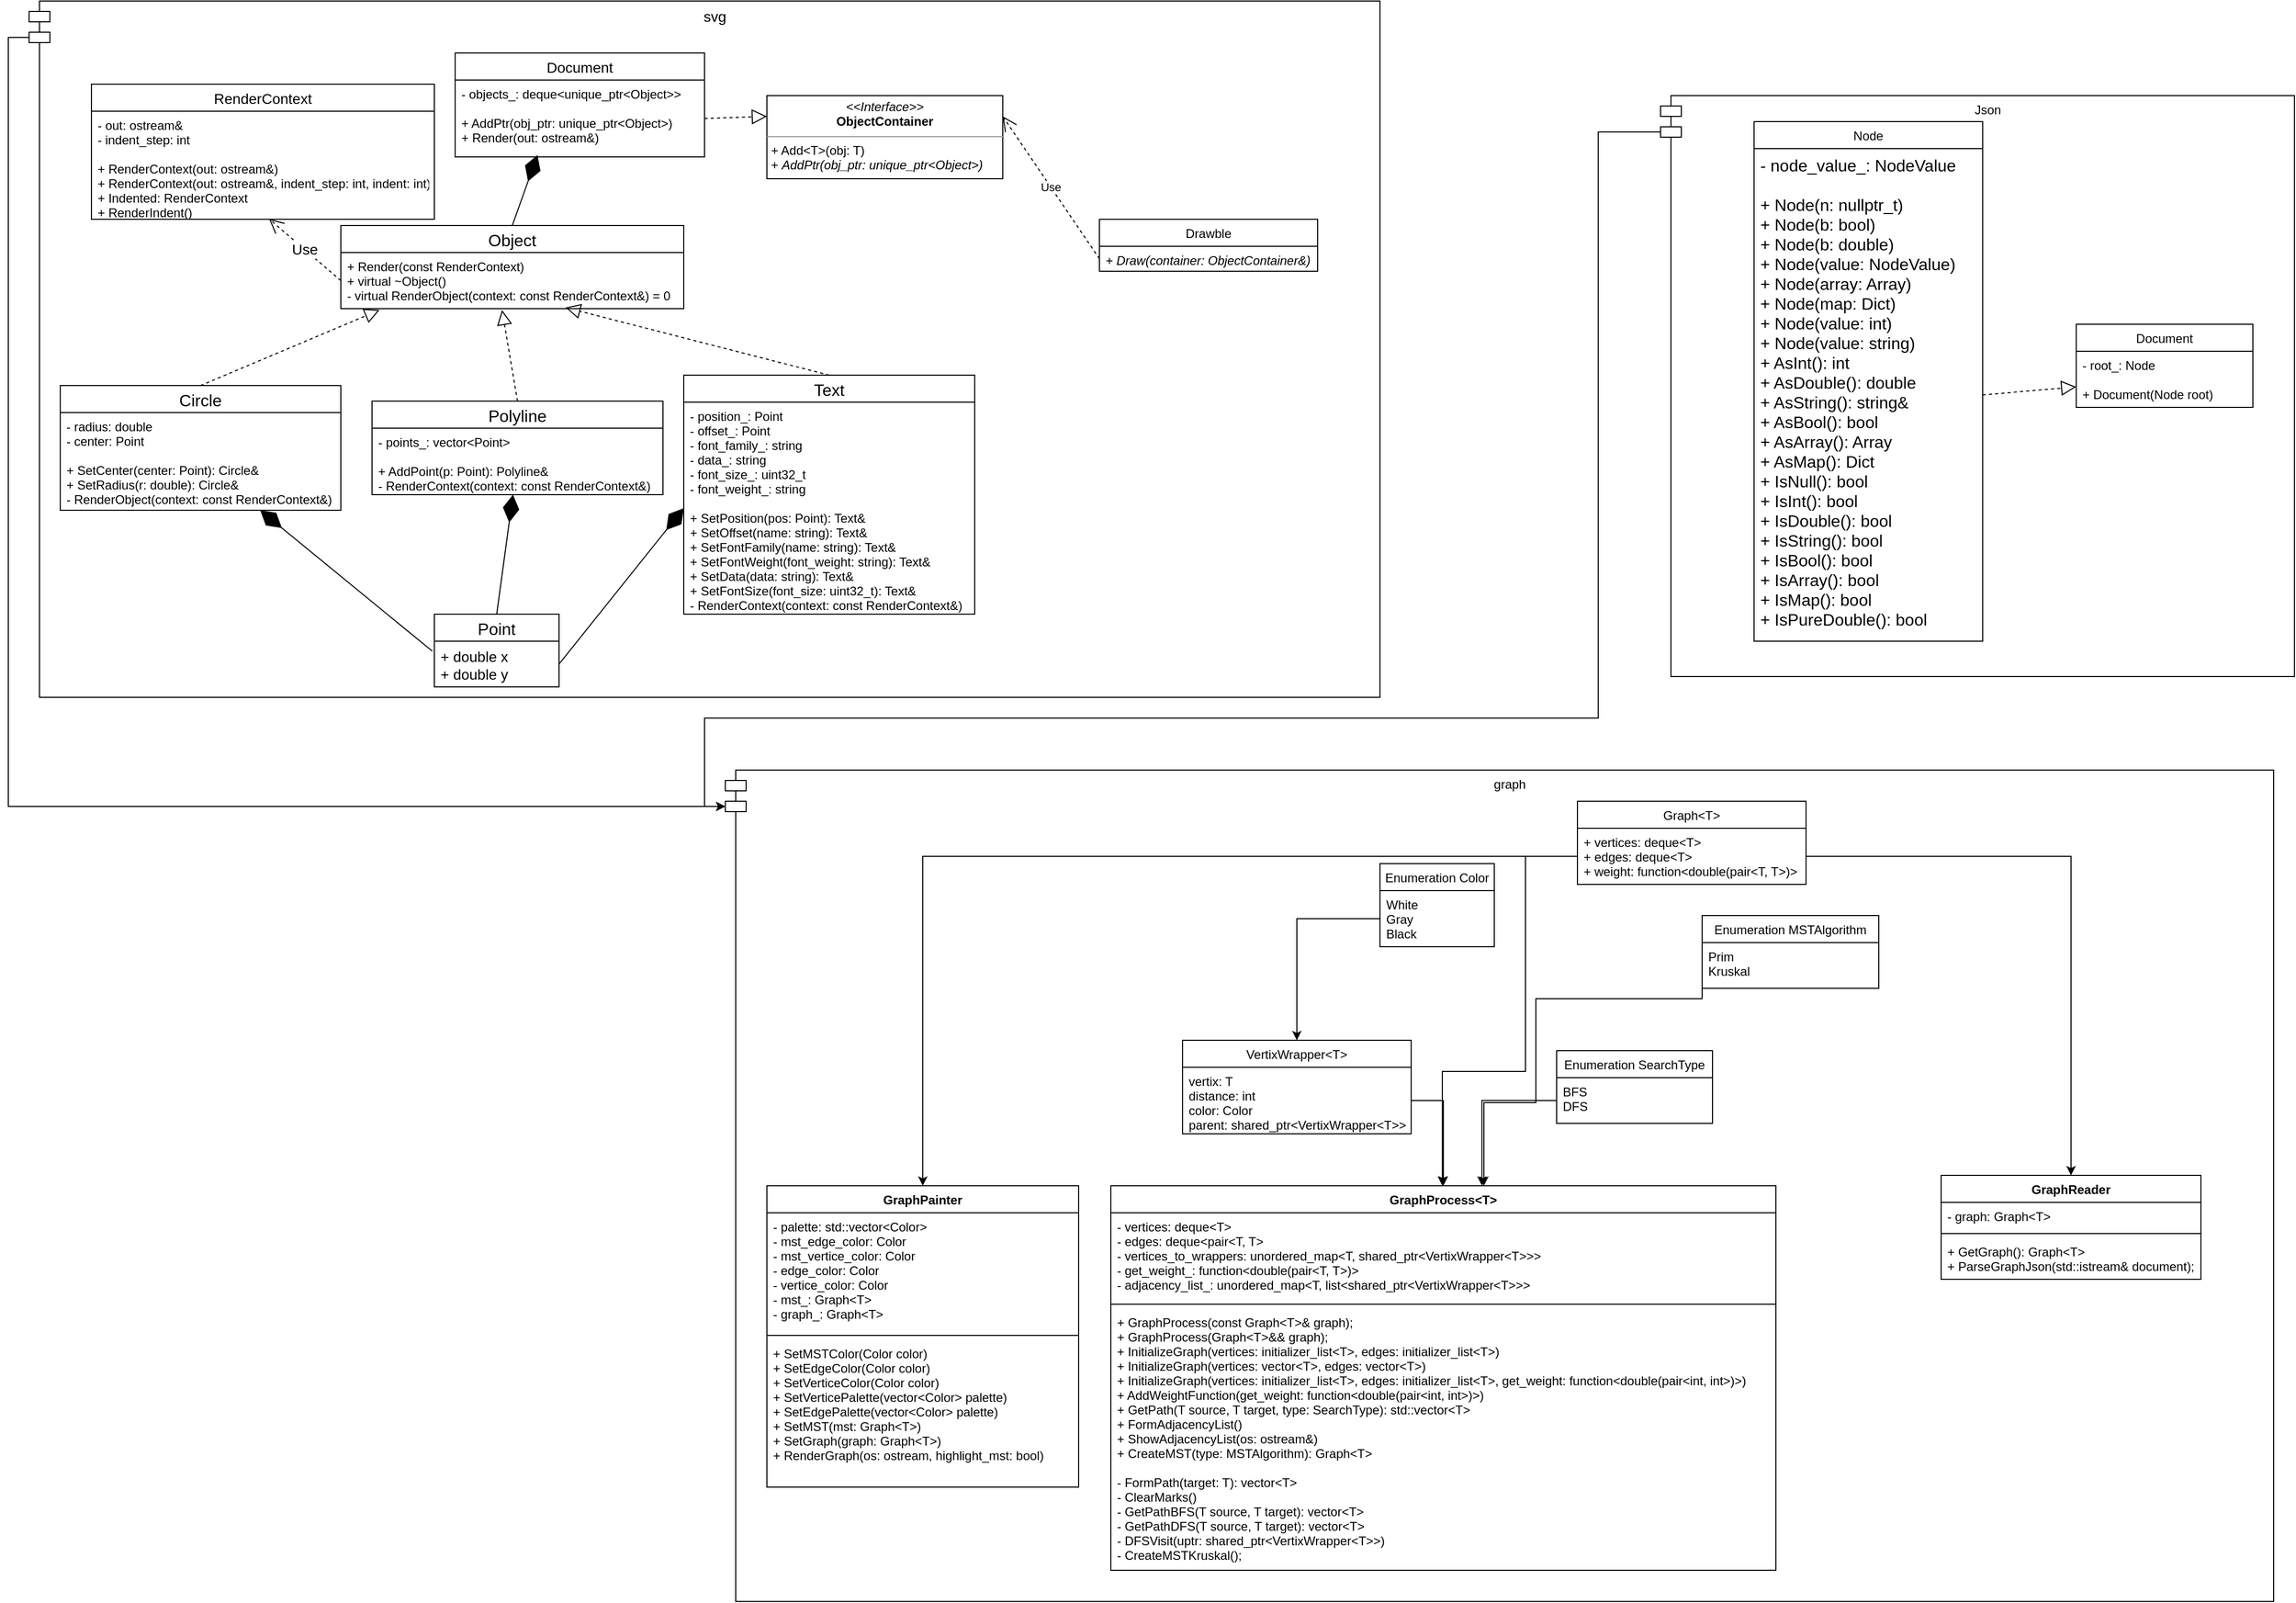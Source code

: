 <mxfile version="17.2.4" type="device"><diagram id="4zEJrhQf_UYVvPm8Ceew" name="Страница 1"><mxGraphModel dx="3592" dy="3122" grid="1" gridSize="10" guides="1" tooltips="1" connect="1" arrows="1" fold="1" page="1" pageScale="1" pageWidth="827" pageHeight="1169" math="0" shadow="0"><root><mxCell id="0"/><mxCell id="1" parent="0"/><mxCell id="I3HtrOk-bs0AEKZX3g2P-55" value="graph" style="shape=module;align=left;spacingLeft=20;align=center;verticalAlign=top;" vertex="1" parent="1"><mxGeometry x="-40" y="-40" width="1490" height="800" as="geometry"/></mxCell><mxCell id="I3HtrOk-bs0AEKZX3g2P-57" style="edgeStyle=orthogonalEdgeStyle;rounded=0;orthogonalLoop=1;jettySize=auto;html=1;exitX=0;exitY=0;exitDx=0;exitDy=35;exitPerimeter=0;entryX=0;entryY=0;entryDx=0;entryDy=35;entryPerimeter=0;" edge="1" parent="1" source="I3HtrOk-bs0AEKZX3g2P-54" target="I3HtrOk-bs0AEKZX3g2P-55"><mxGeometry relative="1" as="geometry"><Array as="points"><mxPoint x="800" y="-654"/><mxPoint x="800" y="-90"/><mxPoint x="-60" y="-90"/><mxPoint x="-60" y="-5"/></Array></mxGeometry></mxCell><mxCell id="I3HtrOk-bs0AEKZX3g2P-54" value="Json" style="shape=module;align=left;spacingLeft=20;align=center;verticalAlign=top;" vertex="1" parent="1"><mxGeometry x="860" y="-689" width="610" height="559" as="geometry"/></mxCell><mxCell id="Vw9byOR2di-Bn__kXba8-1" value="GraphProcess&lt;T&gt;" style="swimlane;fontStyle=1;align=center;verticalAlign=top;childLayout=stackLayout;horizontal=1;startSize=26;horizontalStack=0;resizeParent=1;resizeParentMax=0;resizeLast=0;collapsible=1;marginBottom=0;" parent="1" vertex="1"><mxGeometry x="331" y="360" width="640" height="370" as="geometry"/></mxCell><mxCell id="Vw9byOR2di-Bn__kXba8-2" value="- vertices: deque&lt;T&gt;&#10;- edges: deque&lt;pair&lt;T, T&gt;&#10;- vertices_to_wrappers: unordered_map&lt;T, shared_ptr&lt;VertixWrapper&lt;T&gt;&gt;&gt; &#10;- get_weight_: function&lt;double(pair&lt;T, T&gt;)&gt;&#10;- adjacency_list_: unordered_map&lt;T, list&lt;shared_ptr&lt;VertixWrapper&lt;T&gt;&gt;&gt;" style="text;strokeColor=none;fillColor=none;align=left;verticalAlign=top;spacingLeft=4;spacingRight=4;overflow=hidden;rotatable=0;points=[[0,0.5],[1,0.5]];portConstraint=eastwest;" parent="Vw9byOR2di-Bn__kXba8-1" vertex="1"><mxGeometry y="26" width="640" height="84" as="geometry"/></mxCell><mxCell id="Vw9byOR2di-Bn__kXba8-3" value="" style="line;strokeWidth=1;fillColor=none;align=left;verticalAlign=middle;spacingTop=-1;spacingLeft=3;spacingRight=3;rotatable=0;labelPosition=right;points=[];portConstraint=eastwest;" parent="Vw9byOR2di-Bn__kXba8-1" vertex="1"><mxGeometry y="110" width="640" height="8" as="geometry"/></mxCell><mxCell id="Vw9byOR2di-Bn__kXba8-4" value="+ GraphProcess(const Graph&lt;T&gt;&amp; graph);&#10;+ GraphProcess(Graph&lt;T&gt;&amp;&amp; graph);&#10;+ InitializeGraph(vertices: initializer_list&lt;T&gt;, edges: initializer_list&lt;T&gt;)&#10;+ InitializeGraph(vertices: vector&lt;T&gt;, edges: vector&lt;T&gt;)&#10;+ InitializeGraph(vertices: initializer_list&lt;T&gt;, edges: initializer_list&lt;T&gt;, get_weight: function&lt;double(pair&lt;int, int&gt;)&gt;)&#10;+ AddWeightFunction(get_weight: function&lt;double(pair&lt;int, int&gt;)&gt;)&#10;+ GetPath(T source, T target, type: SearchType): std::vector&lt;T&gt;&#10;+ FormAdjacencyList()&#10;+ ShowAdjacencyList(os: ostream&amp;)&#10;+ CreateMST(type: MSTAlgorithm): Graph&lt;T&gt;&#10;&#10;- FormPath(target: T): vector&lt;T&gt;&#10;- ClearMarks()&#10;- GetPathBFS(T source, T target): vector&lt;T&gt;&#10;- GetPathDFS(T source, T target): vector&lt;T&gt;&#10;- DFSVisit(uptr: shared_ptr&lt;VertixWrapper&lt;T&gt;&gt;)&#10;- CreateMSTKruskal();" style="text;strokeColor=none;fillColor=none;align=left;verticalAlign=top;spacingLeft=4;spacingRight=4;overflow=hidden;rotatable=0;points=[[0,0.5],[1,0.5]];portConstraint=eastwest;" parent="Vw9byOR2di-Bn__kXba8-1" vertex="1"><mxGeometry y="118" width="640" height="252" as="geometry"/></mxCell><mxCell id="Vw9byOR2di-Bn__kXba8-5" value="VertixWrapper&lt;T&gt;" style="swimlane;fontStyle=0;childLayout=stackLayout;horizontal=1;startSize=26;fillColor=none;horizontalStack=0;resizeParent=1;resizeParentMax=0;resizeLast=0;collapsible=1;marginBottom=0;" parent="1" vertex="1"><mxGeometry x="400" y="220" width="220" height="90" as="geometry"/></mxCell><mxCell id="Vw9byOR2di-Bn__kXba8-8" value="vertix: T&#10;distance: int&#10;color: Color&#10;parent: shared_ptr&lt;VertixWrapper&lt;T&gt;&gt;" style="text;strokeColor=none;fillColor=none;align=left;verticalAlign=top;spacingLeft=4;spacingRight=4;overflow=hidden;rotatable=0;points=[[0,0.5],[1,0.5]];portConstraint=eastwest;" parent="Vw9byOR2di-Bn__kXba8-5" vertex="1"><mxGeometry y="26" width="220" height="64" as="geometry"/></mxCell><mxCell id="Vw9byOR2di-Bn__kXba8-9" value="Enumeration Color" style="swimlane;fontStyle=0;childLayout=stackLayout;horizontal=1;startSize=26;fillColor=none;horizontalStack=0;resizeParent=1;resizeParentMax=0;resizeLast=0;collapsible=1;marginBottom=0;" parent="1" vertex="1"><mxGeometry x="590" y="50" width="110" height="80" as="geometry"/></mxCell><mxCell id="Vw9byOR2di-Bn__kXba8-10" value="White&#10;Gray&#10;Black&#10;" style="text;strokeColor=none;fillColor=none;align=left;verticalAlign=top;spacingLeft=4;spacingRight=4;overflow=hidden;rotatable=0;points=[[0,0.5],[1,0.5]];portConstraint=eastwest;" parent="Vw9byOR2di-Bn__kXba8-9" vertex="1"><mxGeometry y="26" width="110" height="54" as="geometry"/></mxCell><mxCell id="Vw9byOR2di-Bn__kXba8-13" style="edgeStyle=orthogonalEdgeStyle;rounded=0;orthogonalLoop=1;jettySize=auto;html=1;exitX=0;exitY=0.5;exitDx=0;exitDy=0;" parent="1" source="Vw9byOR2di-Bn__kXba8-10" target="Vw9byOR2di-Bn__kXba8-5" edge="1"><mxGeometry relative="1" as="geometry"/></mxCell><mxCell id="Vw9byOR2di-Bn__kXba8-14" style="edgeStyle=orthogonalEdgeStyle;rounded=0;orthogonalLoop=1;jettySize=auto;html=1;exitX=1;exitY=0.5;exitDx=0;exitDy=0;" parent="1" source="Vw9byOR2di-Bn__kXba8-8" target="Vw9byOR2di-Bn__kXba8-1" edge="1"><mxGeometry relative="1" as="geometry"/></mxCell><mxCell id="Vw9byOR2di-Bn__kXba8-15" value="Enumeration SearchType" style="swimlane;fontStyle=0;childLayout=stackLayout;horizontal=1;startSize=26;fillColor=none;horizontalStack=0;resizeParent=1;resizeParentMax=0;resizeLast=0;collapsible=1;marginBottom=0;" parent="1" vertex="1"><mxGeometry x="760" y="230" width="150" height="70" as="geometry"/></mxCell><mxCell id="Vw9byOR2di-Bn__kXba8-16" value="BFS&#10;DFS" style="text;strokeColor=none;fillColor=none;align=left;verticalAlign=top;spacingLeft=4;spacingRight=4;overflow=hidden;rotatable=0;points=[[0,0.5],[1,0.5]];portConstraint=eastwest;" parent="Vw9byOR2di-Bn__kXba8-15" vertex="1"><mxGeometry y="26" width="150" height="44" as="geometry"/></mxCell><mxCell id="Vw9byOR2di-Bn__kXba8-19" style="edgeStyle=orthogonalEdgeStyle;rounded=0;orthogonalLoop=1;jettySize=auto;html=1;exitX=0;exitY=0.5;exitDx=0;exitDy=0;entryX=0.558;entryY=0;entryDx=0;entryDy=0;entryPerimeter=0;" parent="1" source="Vw9byOR2di-Bn__kXba8-16" target="Vw9byOR2di-Bn__kXba8-1" edge="1"><mxGeometry relative="1" as="geometry"/></mxCell><mxCell id="XSsZfFd5xFmvTGLIjVNV-1" value="Graph&lt;T&gt;" style="swimlane;fontStyle=0;childLayout=stackLayout;horizontal=1;startSize=26;fillColor=none;horizontalStack=0;resizeParent=1;resizeParentMax=0;resizeLast=0;collapsible=1;marginBottom=0;" parent="1" vertex="1"><mxGeometry x="780" y="-10" width="220" height="80" as="geometry"/></mxCell><mxCell id="XSsZfFd5xFmvTGLIjVNV-2" value="+ vertices: deque&lt;T&gt;&#10;+ edges: deque&lt;T&gt;&#10;+ weight: function&lt;double(pair&lt;T, T&gt;)&gt;" style="text;strokeColor=none;fillColor=none;align=left;verticalAlign=top;spacingLeft=4;spacingRight=4;overflow=hidden;rotatable=0;points=[[0,0.5],[1,0.5]];portConstraint=eastwest;" parent="XSsZfFd5xFmvTGLIjVNV-1" vertex="1"><mxGeometry y="26" width="220" height="54" as="geometry"/></mxCell><mxCell id="XSsZfFd5xFmvTGLIjVNV-5" style="edgeStyle=orthogonalEdgeStyle;rounded=0;orthogonalLoop=1;jettySize=auto;html=1;exitX=0;exitY=0.5;exitDx=0;exitDy=0;" parent="1" source="XSsZfFd5xFmvTGLIjVNV-2" edge="1"><mxGeometry relative="1" as="geometry"><mxPoint x="650" y="360" as="targetPoint"/><Array as="points"><mxPoint x="730" y="43"/><mxPoint x="730" y="250"/><mxPoint x="650" y="250"/></Array></mxGeometry></mxCell><mxCell id="XSsZfFd5xFmvTGLIjVNV-6" value="Enumeration MSTAlgorithm" style="swimlane;fontStyle=0;childLayout=stackLayout;horizontal=1;startSize=26;fillColor=none;horizontalStack=0;resizeParent=1;resizeParentMax=0;resizeLast=0;collapsible=1;marginBottom=0;" parent="1" vertex="1"><mxGeometry x="900" y="100" width="170" height="70" as="geometry"/></mxCell><mxCell id="XSsZfFd5xFmvTGLIjVNV-7" value="Prim&#10;Kruskal" style="text;strokeColor=none;fillColor=none;align=left;verticalAlign=top;spacingLeft=4;spacingRight=4;overflow=hidden;rotatable=0;points=[[0,0.5],[1,0.5]];portConstraint=eastwest;" parent="XSsZfFd5xFmvTGLIjVNV-6" vertex="1"><mxGeometry y="26" width="170" height="44" as="geometry"/></mxCell><mxCell id="XSsZfFd5xFmvTGLIjVNV-10" style="edgeStyle=orthogonalEdgeStyle;rounded=0;orthogonalLoop=1;jettySize=auto;html=1;exitX=0;exitY=0.5;exitDx=0;exitDy=0;" parent="1" source="XSsZfFd5xFmvTGLIjVNV-7" edge="1"><mxGeometry relative="1" as="geometry"><mxPoint x="690" y="360" as="targetPoint"/><Array as="points"><mxPoint x="900" y="180"/><mxPoint x="740" y="180"/><mxPoint x="740" y="280"/><mxPoint x="690" y="280"/></Array></mxGeometry></mxCell><mxCell id="I3HtrOk-bs0AEKZX3g2P-5" value="GraphReader" style="swimlane;fontStyle=1;align=center;verticalAlign=top;childLayout=stackLayout;horizontal=1;startSize=26;horizontalStack=0;resizeParent=1;resizeParentMax=0;resizeLast=0;collapsible=1;marginBottom=0;" vertex="1" parent="1"><mxGeometry x="1130" y="350" width="250" height="100" as="geometry"/></mxCell><mxCell id="I3HtrOk-bs0AEKZX3g2P-6" value="- graph: Graph&lt;T&gt;" style="text;strokeColor=none;fillColor=none;align=left;verticalAlign=top;spacingLeft=4;spacingRight=4;overflow=hidden;rotatable=0;points=[[0,0.5],[1,0.5]];portConstraint=eastwest;" vertex="1" parent="I3HtrOk-bs0AEKZX3g2P-5"><mxGeometry y="26" width="250" height="26" as="geometry"/></mxCell><mxCell id="I3HtrOk-bs0AEKZX3g2P-7" value="" style="line;strokeWidth=1;fillColor=none;align=left;verticalAlign=middle;spacingTop=-1;spacingLeft=3;spacingRight=3;rotatable=0;labelPosition=right;points=[];portConstraint=eastwest;" vertex="1" parent="I3HtrOk-bs0AEKZX3g2P-5"><mxGeometry y="52" width="250" height="8" as="geometry"/></mxCell><mxCell id="I3HtrOk-bs0AEKZX3g2P-8" value="+ GetGraph(): Graph&lt;T&gt;&#10;+ ParseGraphJson(std::istream&amp; document);" style="text;strokeColor=none;fillColor=none;align=left;verticalAlign=top;spacingLeft=4;spacingRight=4;overflow=hidden;rotatable=0;points=[[0,0.5],[1,0.5]];portConstraint=eastwest;" vertex="1" parent="I3HtrOk-bs0AEKZX3g2P-5"><mxGeometry y="60" width="250" height="40" as="geometry"/></mxCell><mxCell id="I3HtrOk-bs0AEKZX3g2P-9" style="edgeStyle=orthogonalEdgeStyle;rounded=0;orthogonalLoop=1;jettySize=auto;html=1;exitX=1;exitY=0.5;exitDx=0;exitDy=0;entryX=0.5;entryY=0;entryDx=0;entryDy=0;" edge="1" parent="1" source="XSsZfFd5xFmvTGLIjVNV-2" target="I3HtrOk-bs0AEKZX3g2P-5"><mxGeometry relative="1" as="geometry"/></mxCell><mxCell id="I3HtrOk-bs0AEKZX3g2P-14" value="GraphPainter" style="swimlane;fontStyle=1;align=center;verticalAlign=top;childLayout=stackLayout;horizontal=1;startSize=26;horizontalStack=0;resizeParent=1;resizeParentMax=0;resizeLast=0;collapsible=1;marginBottom=0;" vertex="1" parent="1"><mxGeometry y="360" width="300" height="290" as="geometry"/></mxCell><mxCell id="I3HtrOk-bs0AEKZX3g2P-15" value="- palette: std::vector&lt;Color&gt;&#10;- mst_edge_color: Color&#10;- mst_vertice_color: Color&#10;- edge_color: Color&#10;- vertice_color: Color&#10;- mst_: Graph&lt;T&gt;&#10;- graph_: Graph&lt;T&gt;" style="text;strokeColor=none;fillColor=none;align=left;verticalAlign=top;spacingLeft=4;spacingRight=4;overflow=hidden;rotatable=0;points=[[0,0.5],[1,0.5]];portConstraint=eastwest;" vertex="1" parent="I3HtrOk-bs0AEKZX3g2P-14"><mxGeometry y="26" width="300" height="114" as="geometry"/></mxCell><mxCell id="I3HtrOk-bs0AEKZX3g2P-16" value="" style="line;strokeWidth=1;fillColor=none;align=left;verticalAlign=middle;spacingTop=-1;spacingLeft=3;spacingRight=3;rotatable=0;labelPosition=right;points=[];portConstraint=eastwest;" vertex="1" parent="I3HtrOk-bs0AEKZX3g2P-14"><mxGeometry y="140" width="300" height="8" as="geometry"/></mxCell><mxCell id="I3HtrOk-bs0AEKZX3g2P-17" value="+ SetMSTColor(Color color)&#10;+ SetEdgeColor(Color color)&#10;+ SetVerticeColor(Color color)&#10;+ SetVerticePalette(vector&lt;Color&gt; palette)&#10;+ SetEdgePalette(vector&lt;Color&gt; palette)&#10;+ SetMST(mst: Graph&lt;T&gt;)&#10;+ SetGraph(graph: Graph&lt;T&gt;)&#10;+ RenderGraph(os: ostream, highlight_mst: bool)" style="text;strokeColor=none;fillColor=none;align=left;verticalAlign=top;spacingLeft=4;spacingRight=4;overflow=hidden;rotatable=0;points=[[0,0.5],[1,0.5]];portConstraint=eastwest;" vertex="1" parent="I3HtrOk-bs0AEKZX3g2P-14"><mxGeometry y="148" width="300" height="142" as="geometry"/></mxCell><mxCell id="I3HtrOk-bs0AEKZX3g2P-18" style="edgeStyle=orthogonalEdgeStyle;rounded=0;orthogonalLoop=1;jettySize=auto;html=1;exitX=0;exitY=0.5;exitDx=0;exitDy=0;" edge="1" parent="1" source="XSsZfFd5xFmvTGLIjVNV-2" target="I3HtrOk-bs0AEKZX3g2P-14"><mxGeometry relative="1" as="geometry"/></mxCell><mxCell id="I3HtrOk-bs0AEKZX3g2P-56" style="edgeStyle=orthogonalEdgeStyle;rounded=0;orthogonalLoop=1;jettySize=auto;html=1;exitX=0;exitY=0;exitDx=0;exitDy=35;exitPerimeter=0;entryX=0;entryY=0;entryDx=0;entryDy=35;entryPerimeter=0;" edge="1" parent="1" source="I3HtrOk-bs0AEKZX3g2P-19" target="I3HtrOk-bs0AEKZX3g2P-55"><mxGeometry relative="1" as="geometry"/></mxCell><mxCell id="I3HtrOk-bs0AEKZX3g2P-19" value="svg" style="shape=module;align=left;spacingLeft=20;align=center;verticalAlign=top;fontSize=14;" vertex="1" parent="1"><mxGeometry x="-710" y="-780" width="1300" height="670" as="geometry"/></mxCell><mxCell id="I3HtrOk-bs0AEKZX3g2P-20" value="Object" style="swimlane;fontStyle=0;childLayout=stackLayout;horizontal=1;startSize=26;fillColor=none;horizontalStack=0;resizeParent=1;resizeParentMax=0;resizeLast=0;collapsible=1;marginBottom=0;fontSize=16;" vertex="1" parent="1"><mxGeometry x="-410" y="-564" width="330" height="80" as="geometry"/></mxCell><mxCell id="I3HtrOk-bs0AEKZX3g2P-21" value="+ Render(const RenderContext)&#10;+ virtual ~Object()&#10;- virtual RenderObject(context: const RenderContext&amp;) = 0" style="text;strokeColor=none;fillColor=none;align=left;verticalAlign=top;spacingLeft=4;spacingRight=4;overflow=hidden;rotatable=0;points=[[0,0.5],[1,0.5]];portConstraint=eastwest;" vertex="1" parent="I3HtrOk-bs0AEKZX3g2P-20"><mxGeometry y="26" width="330" height="54" as="geometry"/></mxCell><mxCell id="I3HtrOk-bs0AEKZX3g2P-22" value="Polyline" style="swimlane;fontStyle=0;childLayout=stackLayout;horizontal=1;startSize=26;fillColor=none;horizontalStack=0;resizeParent=1;resizeParentMax=0;resizeLast=0;collapsible=1;marginBottom=0;fontSize=16;" vertex="1" parent="1"><mxGeometry x="-380" y="-395" width="280" height="90" as="geometry"/></mxCell><mxCell id="I3HtrOk-bs0AEKZX3g2P-23" value="- points_: vector&lt;Point&gt;&#10;&#10;+ AddPoint(p: Point): Polyline&amp;&#10;- RenderContext(context: const RenderContext&amp;)" style="text;strokeColor=none;fillColor=none;align=left;verticalAlign=top;spacingLeft=4;spacingRight=4;overflow=hidden;rotatable=0;points=[[0,0.5],[1,0.5]];portConstraint=eastwest;" vertex="1" parent="I3HtrOk-bs0AEKZX3g2P-22"><mxGeometry y="26" width="280" height="64" as="geometry"/></mxCell><mxCell id="I3HtrOk-bs0AEKZX3g2P-24" value="Text" style="swimlane;fontStyle=0;childLayout=stackLayout;horizontal=1;startSize=26;fillColor=none;horizontalStack=0;resizeParent=1;resizeParentMax=0;resizeLast=0;collapsible=1;marginBottom=0;fontSize=16;" vertex="1" parent="1"><mxGeometry x="-80" y="-420" width="280" height="230" as="geometry"/></mxCell><mxCell id="I3HtrOk-bs0AEKZX3g2P-25" value="- position_: Point&#10;- offset_: Point&#10;- font_family_: string&#10;- data_: string&#10;- font_size_: uint32_t&#10;- font_weight_: string&#10;&#10;+ SetPosition(pos: Point): Text&amp;&#10;+ SetOffset(name: string): Text&amp;&#10;+ SetFontFamily(name: string): Text&amp;&#10;+ SetFontWeight(font_weight: string): Text&amp;&#10;+ SetData(data: string): Text&amp;&#10;+ SetFontSize(font_size: uint32_t): Text&amp;&#10;- RenderContext(context: const RenderContext&amp;)" style="text;strokeColor=none;fillColor=none;align=left;verticalAlign=top;spacingLeft=4;spacingRight=4;overflow=hidden;rotatable=0;points=[[0,0.5],[1,0.5]];portConstraint=eastwest;" vertex="1" parent="I3HtrOk-bs0AEKZX3g2P-24"><mxGeometry y="26" width="280" height="204" as="geometry"/></mxCell><mxCell id="I3HtrOk-bs0AEKZX3g2P-26" value="Circle" style="swimlane;fontStyle=0;childLayout=stackLayout;horizontal=1;startSize=26;fillColor=none;horizontalStack=0;resizeParent=1;resizeParentMax=0;resizeLast=0;collapsible=1;marginBottom=0;fontSize=16;" vertex="1" parent="1"><mxGeometry x="-680" y="-410" width="270" height="120" as="geometry"/></mxCell><mxCell id="I3HtrOk-bs0AEKZX3g2P-27" value="- radius: double&#10;- center: Point&#10;&#10;+ SetCenter(center: Point): Circle&amp;&#10;+ SetRadius(r: double): Circle&amp;&#10;- RenderObject(context: const RenderContext&amp;)" style="text;strokeColor=none;fillColor=none;align=left;verticalAlign=top;spacingLeft=4;spacingRight=4;overflow=hidden;rotatable=0;points=[[0,0.5],[1,0.5]];portConstraint=eastwest;" vertex="1" parent="I3HtrOk-bs0AEKZX3g2P-26"><mxGeometry y="26" width="270" height="94" as="geometry"/></mxCell><mxCell id="I3HtrOk-bs0AEKZX3g2P-28" value="Point" style="swimlane;fontStyle=0;childLayout=stackLayout;horizontal=1;startSize=26;fillColor=none;horizontalStack=0;resizeParent=1;resizeParentMax=0;resizeLast=0;collapsible=1;marginBottom=0;fontSize=16;" vertex="1" parent="1"><mxGeometry x="-320" y="-190" width="120" height="70" as="geometry"/></mxCell><mxCell id="I3HtrOk-bs0AEKZX3g2P-29" value="+ double x&#10;+ double y" style="text;strokeColor=none;fillColor=none;align=left;verticalAlign=top;spacingLeft=4;spacingRight=4;overflow=hidden;rotatable=0;points=[[0,0.5],[1,0.5]];portConstraint=eastwest;fontSize=14;" vertex="1" parent="I3HtrOk-bs0AEKZX3g2P-28"><mxGeometry y="26" width="120" height="44" as="geometry"/></mxCell><mxCell id="I3HtrOk-bs0AEKZX3g2P-30" value="" style="endArrow=block;dashed=1;endFill=0;endSize=12;html=1;fontSize=14;exitX=0.5;exitY=0;exitDx=0;exitDy=0;entryX=0.113;entryY=1.024;entryDx=0;entryDy=0;entryPerimeter=0;" edge="1" parent="1" source="I3HtrOk-bs0AEKZX3g2P-26" target="I3HtrOk-bs0AEKZX3g2P-21"><mxGeometry width="160" relative="1" as="geometry"><mxPoint x="-210" y="-200" as="sourcePoint"/><mxPoint x="-50" y="-200" as="targetPoint"/></mxGeometry></mxCell><mxCell id="I3HtrOk-bs0AEKZX3g2P-31" value="" style="endArrow=block;dashed=1;endFill=0;endSize=12;html=1;fontSize=14;exitX=0.5;exitY=0;exitDx=0;exitDy=0;entryX=0.47;entryY=1.024;entryDx=0;entryDy=0;entryPerimeter=0;" edge="1" parent="1" source="I3HtrOk-bs0AEKZX3g2P-22" target="I3HtrOk-bs0AEKZX3g2P-21"><mxGeometry width="160" relative="1" as="geometry"><mxPoint x="-210" y="-200" as="sourcePoint"/><mxPoint x="-50" y="-200" as="targetPoint"/></mxGeometry></mxCell><mxCell id="I3HtrOk-bs0AEKZX3g2P-32" value="" style="endArrow=block;dashed=1;endFill=0;endSize=12;html=1;fontSize=14;exitX=0.5;exitY=0;exitDx=0;exitDy=0;entryX=0.655;entryY=0.98;entryDx=0;entryDy=0;entryPerimeter=0;" edge="1" parent="1" source="I3HtrOk-bs0AEKZX3g2P-24" target="I3HtrOk-bs0AEKZX3g2P-21"><mxGeometry width="160" relative="1" as="geometry"><mxPoint x="-210" y="-200" as="sourcePoint"/><mxPoint x="-50" y="-200" as="targetPoint"/></mxGeometry></mxCell><mxCell id="I3HtrOk-bs0AEKZX3g2P-33" value="" style="endArrow=diamondThin;endFill=1;endSize=24;html=1;fontSize=14;exitX=-0.017;exitY=0.217;exitDx=0;exitDy=0;exitPerimeter=0;" edge="1" parent="1" source="I3HtrOk-bs0AEKZX3g2P-29" target="I3HtrOk-bs0AEKZX3g2P-27"><mxGeometry width="160" relative="1" as="geometry"><mxPoint x="-210" y="-200" as="sourcePoint"/><mxPoint x="-50" y="-200" as="targetPoint"/></mxGeometry></mxCell><mxCell id="I3HtrOk-bs0AEKZX3g2P-34" value="" style="endArrow=diamondThin;endFill=1;endSize=24;html=1;fontSize=14;exitX=1;exitY=0.5;exitDx=0;exitDy=0;entryX=0;entryY=0.5;entryDx=0;entryDy=0;" edge="1" parent="1" source="I3HtrOk-bs0AEKZX3g2P-29" target="I3HtrOk-bs0AEKZX3g2P-25"><mxGeometry width="160" relative="1" as="geometry"><mxPoint x="-210" y="-200" as="sourcePoint"/><mxPoint x="-50" y="-200" as="targetPoint"/></mxGeometry></mxCell><mxCell id="I3HtrOk-bs0AEKZX3g2P-35" value="" style="endArrow=diamondThin;endFill=1;endSize=24;html=1;fontSize=14;exitX=0.5;exitY=0;exitDx=0;exitDy=0;" edge="1" parent="1" source="I3HtrOk-bs0AEKZX3g2P-28" target="I3HtrOk-bs0AEKZX3g2P-23"><mxGeometry width="160" relative="1" as="geometry"><mxPoint x="-210" y="-200" as="sourcePoint"/><mxPoint x="-50" y="-200" as="targetPoint"/></mxGeometry></mxCell><mxCell id="I3HtrOk-bs0AEKZX3g2P-36" value="RenderContext" style="swimlane;fontStyle=0;childLayout=stackLayout;horizontal=1;startSize=26;fillColor=none;horizontalStack=0;resizeParent=1;resizeParentMax=0;resizeLast=0;collapsible=1;marginBottom=0;fontSize=14;" vertex="1" parent="1"><mxGeometry x="-650" y="-700" width="330" height="130" as="geometry"/></mxCell><mxCell id="I3HtrOk-bs0AEKZX3g2P-37" value="- out: ostream&amp;&#10;- indent_step: int&#10;&#10;+ RenderContext(out: ostream&amp;)&#10;+ RenderContext(out: ostream&amp;, indent_step: int, indent: int)&#10;+ Indented: RenderContext&#10;+ RenderIndent()" style="text;strokeColor=none;fillColor=none;align=left;verticalAlign=top;spacingLeft=4;spacingRight=4;overflow=hidden;rotatable=0;points=[[0,0.5],[1,0.5]];portConstraint=eastwest;" vertex="1" parent="I3HtrOk-bs0AEKZX3g2P-36"><mxGeometry y="26" width="330" height="104" as="geometry"/></mxCell><mxCell id="I3HtrOk-bs0AEKZX3g2P-38" value="Document" style="swimlane;fontStyle=0;childLayout=stackLayout;horizontal=1;startSize=26;fillColor=none;horizontalStack=0;resizeParent=1;resizeParentMax=0;resizeLast=0;collapsible=1;marginBottom=0;fontSize=14;" vertex="1" parent="1"><mxGeometry x="-300" y="-730" width="240" height="100" as="geometry"/></mxCell><mxCell id="I3HtrOk-bs0AEKZX3g2P-39" value="- objects_: deque&lt;unique_ptr&lt;Object&gt;&gt;&#10;&#10;+ AddPtr(obj_ptr: unique_ptr&lt;Object&gt;)&#10;+ Render(out: ostream&amp;)" style="text;strokeColor=none;fillColor=none;align=left;verticalAlign=top;spacingLeft=4;spacingRight=4;overflow=hidden;rotatable=0;points=[[0,0.5],[1,0.5]];portConstraint=eastwest;" vertex="1" parent="I3HtrOk-bs0AEKZX3g2P-38"><mxGeometry y="26" width="240" height="74" as="geometry"/></mxCell><mxCell id="I3HtrOk-bs0AEKZX3g2P-40" value="" style="endArrow=diamondThin;endFill=1;endSize=24;html=1;fontSize=14;exitX=0.5;exitY=0;exitDx=0;exitDy=0;entryX=0.33;entryY=0.975;entryDx=0;entryDy=0;entryPerimeter=0;" edge="1" parent="1" source="I3HtrOk-bs0AEKZX3g2P-20" target="I3HtrOk-bs0AEKZX3g2P-39"><mxGeometry width="160" relative="1" as="geometry"><mxPoint x="-70" y="-480" as="sourcePoint"/><mxPoint x="90" y="-480" as="targetPoint"/></mxGeometry></mxCell><mxCell id="I3HtrOk-bs0AEKZX3g2P-41" value="Use" style="endArrow=open;endSize=12;dashed=1;html=1;fontSize=14;exitX=0;exitY=0.5;exitDx=0;exitDy=0;entryX=0.518;entryY=0.997;entryDx=0;entryDy=0;entryPerimeter=0;" edge="1" parent="1" source="I3HtrOk-bs0AEKZX3g2P-21" target="I3HtrOk-bs0AEKZX3g2P-37"><mxGeometry width="160" relative="1" as="geometry"><mxPoint x="-70" y="-480" as="sourcePoint"/><mxPoint x="90" y="-480" as="targetPoint"/></mxGeometry></mxCell><mxCell id="I3HtrOk-bs0AEKZX3g2P-42" value="&lt;p style=&quot;margin: 0px ; margin-top: 4px ; text-align: center&quot;&gt;&lt;i&gt;&amp;lt;&amp;lt;Interface&amp;gt;&amp;gt;&lt;/i&gt;&lt;br&gt;&lt;b&gt;ObjectContainer&lt;/b&gt;&lt;/p&gt;&lt;hr size=&quot;1&quot;&gt;&lt;p style=&quot;margin: 0px ; margin-left: 4px&quot;&gt;+ Add&amp;lt;T&amp;gt;(obj: T)&lt;br&gt;+ &lt;i&gt;AddPtr(obj_ptr: unique_ptr&amp;lt;Object&amp;gt;)&lt;/i&gt;&lt;/p&gt;&lt;p style=&quot;margin: 0px ; margin-left: 4px&quot;&gt;&lt;br&gt;&lt;/p&gt;" style="verticalAlign=top;align=left;overflow=fill;fontSize=12;fontFamily=Helvetica;html=1;" vertex="1" parent="1"><mxGeometry y="-689" width="227" height="80" as="geometry"/></mxCell><mxCell id="I3HtrOk-bs0AEKZX3g2P-43" value="" style="endArrow=block;dashed=1;endFill=0;endSize=12;html=1;fontSize=14;exitX=1;exitY=0.5;exitDx=0;exitDy=0;entryX=0;entryY=0.25;entryDx=0;entryDy=0;" edge="1" parent="1" source="I3HtrOk-bs0AEKZX3g2P-39" target="I3HtrOk-bs0AEKZX3g2P-42"><mxGeometry width="160" relative="1" as="geometry"><mxPoint x="-70" y="-480" as="sourcePoint"/><mxPoint x="90" y="-480" as="targetPoint"/></mxGeometry></mxCell><mxCell id="I3HtrOk-bs0AEKZX3g2P-44" value="Drawble" style="swimlane;fontStyle=0;childLayout=stackLayout;horizontal=1;startSize=26;fillColor=none;horizontalStack=0;resizeParent=1;resizeParentMax=0;resizeLast=0;collapsible=1;marginBottom=0;" vertex="1" parent="1"><mxGeometry x="320" y="-570" width="210" height="50" as="geometry"/></mxCell><mxCell id="I3HtrOk-bs0AEKZX3g2P-45" value="+ Draw(container: ObjectContainer&amp;)" style="text;strokeColor=none;fillColor=none;align=left;verticalAlign=top;spacingLeft=4;spacingRight=4;overflow=hidden;rotatable=0;points=[[0,0.5],[1,0.5]];portConstraint=eastwest;fontStyle=2" vertex="1" parent="I3HtrOk-bs0AEKZX3g2P-44"><mxGeometry y="26" width="210" height="24" as="geometry"/></mxCell><mxCell id="I3HtrOk-bs0AEKZX3g2P-46" value="Use" style="endArrow=open;endSize=12;dashed=1;html=1;exitX=0;exitY=0.5;exitDx=0;exitDy=0;entryX=1;entryY=0.25;entryDx=0;entryDy=0;" edge="1" parent="1" source="I3HtrOk-bs0AEKZX3g2P-45" target="I3HtrOk-bs0AEKZX3g2P-42"><mxGeometry width="160" relative="1" as="geometry"><mxPoint x="160" y="-430" as="sourcePoint"/><mxPoint x="420" y="-640" as="targetPoint"/></mxGeometry></mxCell><mxCell id="I3HtrOk-bs0AEKZX3g2P-49" value="Node" style="swimlane;fontStyle=0;childLayout=stackLayout;horizontal=1;startSize=26;fillColor=none;horizontalStack=0;resizeParent=1;resizeParentMax=0;resizeLast=0;collapsible=1;marginBottom=0;" vertex="1" parent="1"><mxGeometry x="950" y="-664" width="220" height="500" as="geometry"/></mxCell><mxCell id="I3HtrOk-bs0AEKZX3g2P-50" value="- node_value_: NodeValue&#10;&#10;+ Node(n: nullptr_t)&#10;+ Node(b: bool)&#10;+ Node(b: double)&#10;+ Node(value: NodeValue)&#10;+ Node(array: Array)&#10;+ Node(map: Dict)&#10;+ Node(value: int)&#10;+ Node(value: string)&#10;+ AsInt(): int&#10;+ AsDouble(): double&#10;+ AsString(): string&amp;&#10;+ AsBool(): bool&#10;+ AsArray(): Array&#10;+ AsMap(): Dict&#10;+ IsNull(): bool&#10;+ IsInt(): bool&#10;+ IsDouble(): bool&#10;+ IsString(): bool&#10;+ IsBool(): bool&#10;+ IsArray(): bool&#10;+ IsMap(): bool&#10;+ IsPureDouble(): bool&#10;&#10;" style="text;strokeColor=none;fillColor=none;align=left;verticalAlign=top;spacingLeft=4;spacingRight=4;overflow=hidden;rotatable=0;points=[[0,0.5],[1,0.5]];portConstraint=eastwest;fontSize=16;" vertex="1" parent="I3HtrOk-bs0AEKZX3g2P-49"><mxGeometry y="26" width="220" height="474" as="geometry"/></mxCell><mxCell id="I3HtrOk-bs0AEKZX3g2P-51" value="Document" style="swimlane;fontStyle=0;childLayout=stackLayout;horizontal=1;startSize=26;fillColor=none;horizontalStack=0;resizeParent=1;resizeParentMax=0;resizeLast=0;collapsible=1;marginBottom=0;" vertex="1" parent="1"><mxGeometry x="1260" y="-469" width="170" height="80" as="geometry"/></mxCell><mxCell id="I3HtrOk-bs0AEKZX3g2P-52" value="- root_: Node&#10;&#10;+ Document(Node root)" style="text;strokeColor=none;fillColor=none;align=left;verticalAlign=top;spacingLeft=4;spacingRight=4;overflow=hidden;rotatable=0;points=[[0,0.5],[1,0.5]];portConstraint=eastwest;" vertex="1" parent="I3HtrOk-bs0AEKZX3g2P-51"><mxGeometry y="26" width="170" height="54" as="geometry"/></mxCell><mxCell id="I3HtrOk-bs0AEKZX3g2P-53" value="" style="endArrow=block;dashed=1;endFill=0;endSize=12;html=1;exitX=1;exitY=0.5;exitDx=0;exitDy=0;" edge="1" parent="1" source="I3HtrOk-bs0AEKZX3g2P-50" target="I3HtrOk-bs0AEKZX3g2P-52"><mxGeometry width="160" relative="1" as="geometry"><mxPoint x="960" y="-374" as="sourcePoint"/><mxPoint x="1120" y="-374" as="targetPoint"/></mxGeometry></mxCell></root></mxGraphModel></diagram></mxfile>
